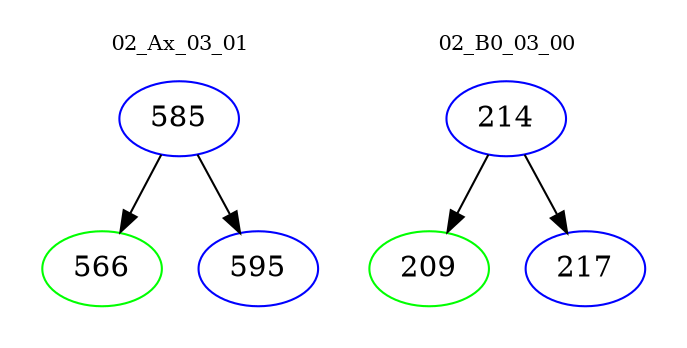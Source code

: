 digraph{
subgraph cluster_0 {
color = white
label = "02_Ax_03_01";
fontsize=10;
T0_585 [label="585", color="blue"]
T0_585 -> T0_566 [color="black"]
T0_566 [label="566", color="green"]
T0_585 -> T0_595 [color="black"]
T0_595 [label="595", color="blue"]
}
subgraph cluster_1 {
color = white
label = "02_B0_03_00";
fontsize=10;
T1_214 [label="214", color="blue"]
T1_214 -> T1_209 [color="black"]
T1_209 [label="209", color="green"]
T1_214 -> T1_217 [color="black"]
T1_217 [label="217", color="blue"]
}
}
